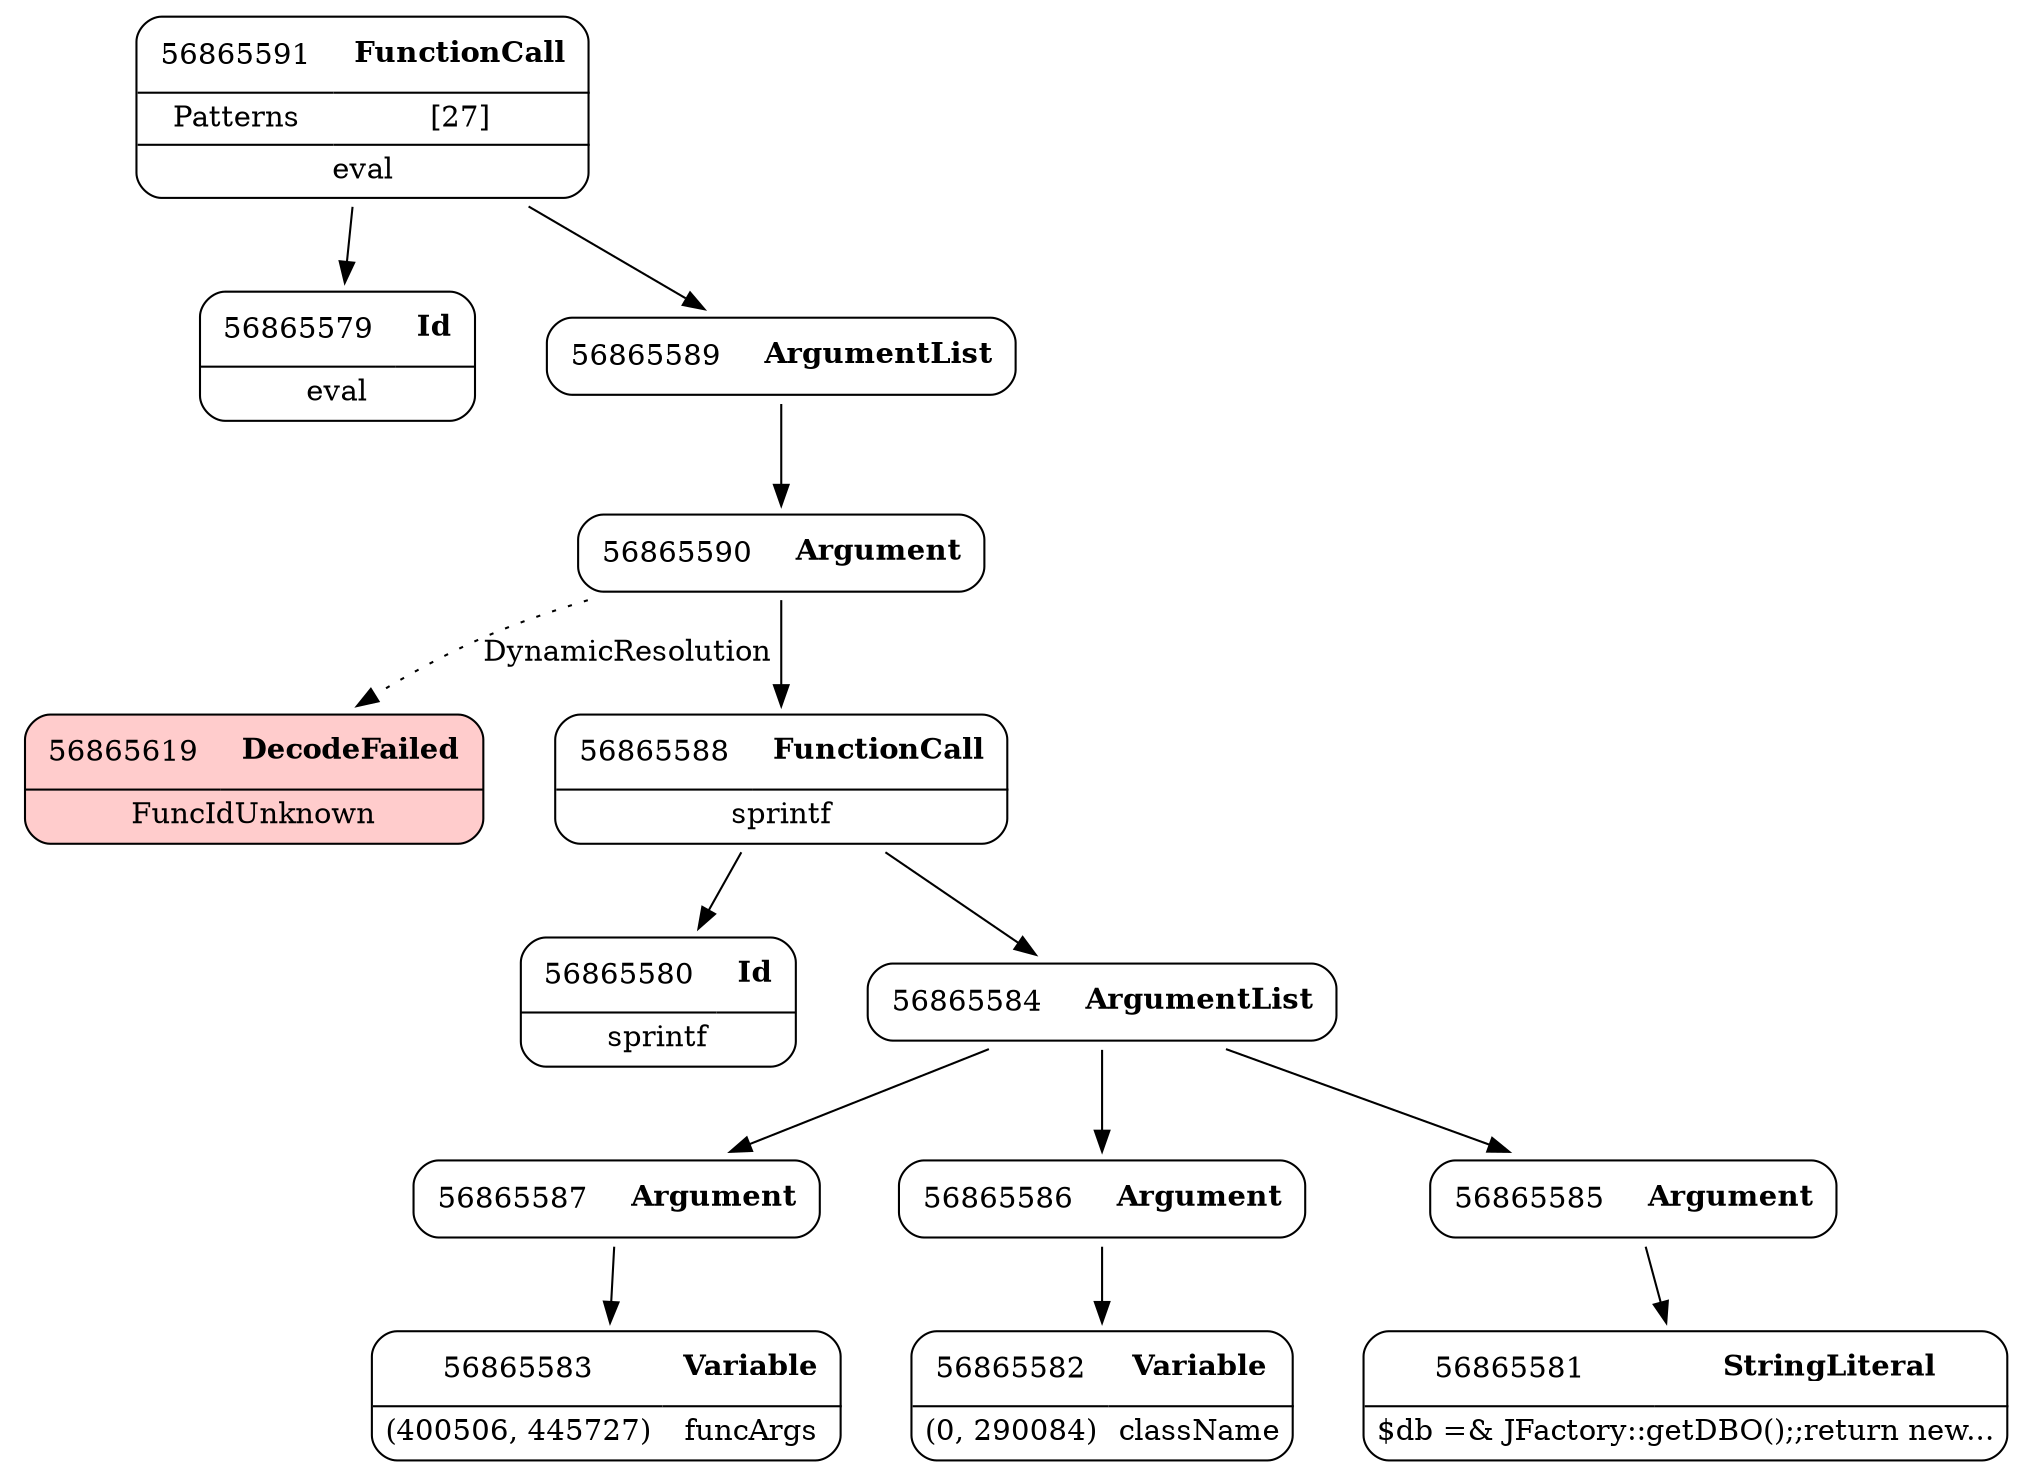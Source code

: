 digraph ast {
node [shape=none];
56865579 [label=<<TABLE border='1' cellspacing='0' cellpadding='10' style='rounded' ><TR><TD border='0'>56865579</TD><TD border='0'><B>Id</B></TD></TR><HR/><TR><TD border='0' cellpadding='5' colspan='2'>eval</TD></TR></TABLE>>];
56865583 [label=<<TABLE border='1' cellspacing='0' cellpadding='10' style='rounded' ><TR><TD border='0'>56865583</TD><TD border='0'><B>Variable</B></TD></TR><HR/><TR><TD border='0' cellpadding='5'>(400506, 445727)</TD><TD border='0' cellpadding='5'>funcArgs</TD></TR></TABLE>>];
56865582 [label=<<TABLE border='1' cellspacing='0' cellpadding='10' style='rounded' ><TR><TD border='0'>56865582</TD><TD border='0'><B>Variable</B></TD></TR><HR/><TR><TD border='0' cellpadding='5'>(0, 290084)</TD><TD border='0' cellpadding='5'>className</TD></TR></TABLE>>];
56865581 [label=<<TABLE border='1' cellspacing='0' cellpadding='10' style='rounded' ><TR><TD border='0'>56865581</TD><TD border='0'><B>StringLiteral</B></TD></TR><HR/><TR><TD border='0' cellpadding='5' colspan='2'>$db =&amp; JFactory::getDBO();;return new...</TD></TR></TABLE>>];
56865580 [label=<<TABLE border='1' cellspacing='0' cellpadding='10' style='rounded' ><TR><TD border='0'>56865580</TD><TD border='0'><B>Id</B></TD></TR><HR/><TR><TD border='0' cellpadding='5' colspan='2'>sprintf</TD></TR></TABLE>>];
56865587 [label=<<TABLE border='1' cellspacing='0' cellpadding='10' style='rounded' ><TR><TD border='0'>56865587</TD><TD border='0'><B>Argument</B></TD></TR></TABLE>>];
56865587 -> 56865583 [weight=2];
56865619 [label=<<TABLE border='1' cellspacing='0' cellpadding='10' style='rounded' bgcolor='#FFCCCC' ><TR><TD border='0'>56865619</TD><TD border='0'><B>DecodeFailed</B></TD></TR><HR/><TR><TD border='0' cellpadding='5' colspan='2'>FuncIdUnknown</TD></TR></TABLE>>];
56865586 [label=<<TABLE border='1' cellspacing='0' cellpadding='10' style='rounded' ><TR><TD border='0'>56865586</TD><TD border='0'><B>Argument</B></TD></TR></TABLE>>];
56865586 -> 56865582 [weight=2];
56865585 [label=<<TABLE border='1' cellspacing='0' cellpadding='10' style='rounded' ><TR><TD border='0'>56865585</TD><TD border='0'><B>Argument</B></TD></TR></TABLE>>];
56865585 -> 56865581 [weight=2];
56865584 [label=<<TABLE border='1' cellspacing='0' cellpadding='10' style='rounded' ><TR><TD border='0'>56865584</TD><TD border='0'><B>ArgumentList</B></TD></TR></TABLE>>];
56865584 -> 56865585 [weight=2];
56865584 -> 56865586 [weight=2];
56865584 -> 56865587 [weight=2];
56865591 [label=<<TABLE border='1' cellspacing='0' cellpadding='10' style='rounded' ><TR><TD border='0'>56865591</TD><TD border='0'><B>FunctionCall</B></TD></TR><HR/><TR><TD border='0' cellpadding='5'>Patterns</TD><TD border='0' cellpadding='5'>[27]</TD></TR><HR/><TR><TD border='0' cellpadding='5' colspan='2'>eval</TD></TR></TABLE>>];
56865591 -> 56865579 [weight=2];
56865591 -> 56865589 [weight=2];
56865590 [label=<<TABLE border='1' cellspacing='0' cellpadding='10' style='rounded' ><TR><TD border='0'>56865590</TD><TD border='0'><B>Argument</B></TD></TR></TABLE>>];
56865590 -> 56865588 [weight=2];
56865590 -> 56865619 [style=dotted,label=DynamicResolution];
56865589 [label=<<TABLE border='1' cellspacing='0' cellpadding='10' style='rounded' ><TR><TD border='0'>56865589</TD><TD border='0'><B>ArgumentList</B></TD></TR></TABLE>>];
56865589 -> 56865590 [weight=2];
56865588 [label=<<TABLE border='1' cellspacing='0' cellpadding='10' style='rounded' ><TR><TD border='0'>56865588</TD><TD border='0'><B>FunctionCall</B></TD></TR><HR/><TR><TD border='0' cellpadding='5' colspan='2'>sprintf</TD></TR></TABLE>>];
56865588 -> 56865580 [weight=2];
56865588 -> 56865584 [weight=2];
}
